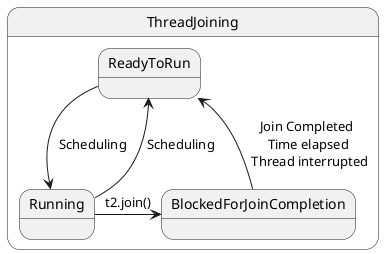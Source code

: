 @startuml
state ThreadJoining {
ReadyToRun --> Running : Scheduling
Running --> ReadyToRun : Scheduling
Running -right-> BlockedForJoinCompletion : t2.join()
BlockedForJoinCompletion -left-> ReadyToRun : Join Completed \n Time elapsed \n Thread interrupted
}

@enduml